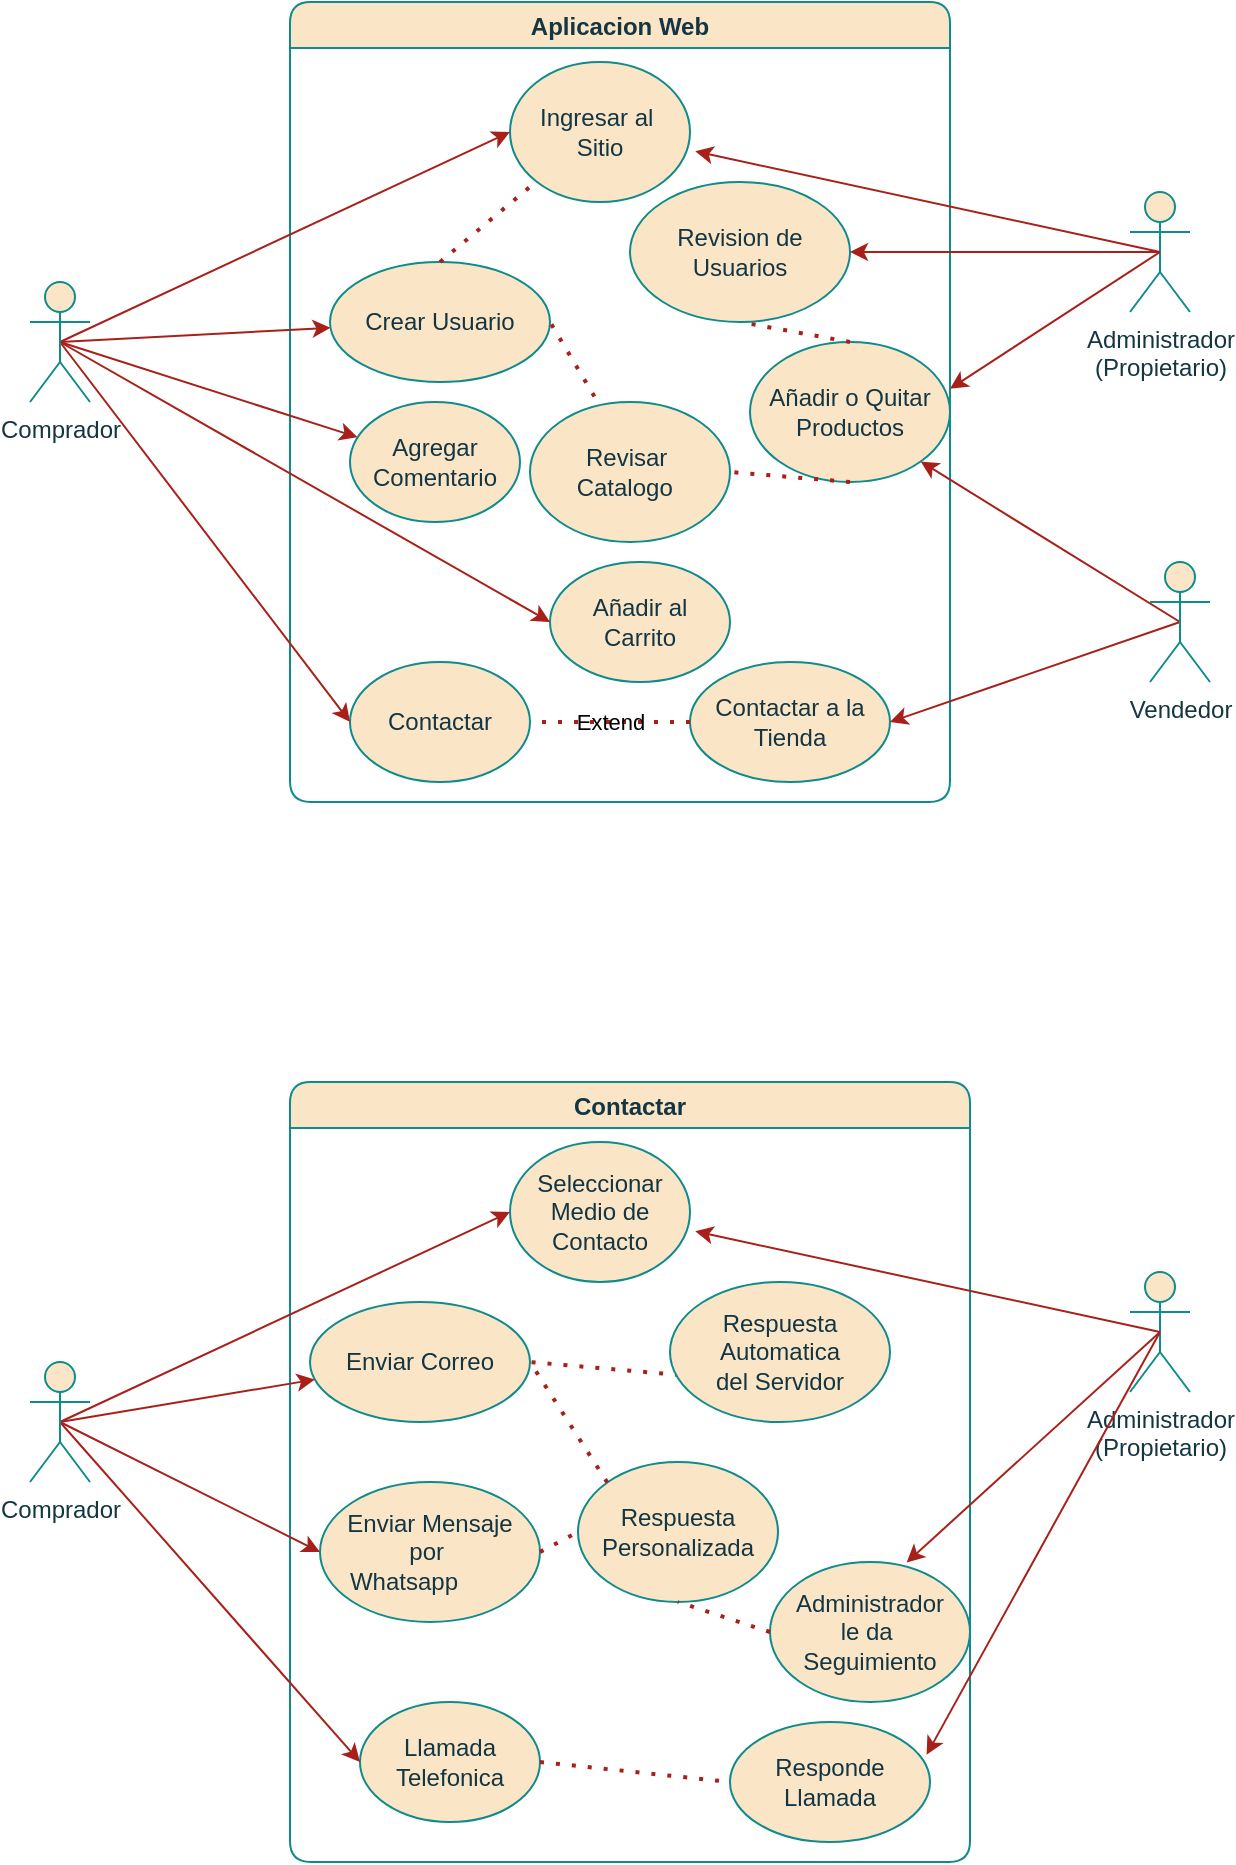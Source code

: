 <mxfile version="22.0.8" type="github" pages="2">
  <diagram name="Página-1" id="OV6dei2XsTaIbA9gh_Vy">
    <mxGraphModel dx="1290" dy="522" grid="1" gridSize="10" guides="1" tooltips="1" connect="1" arrows="1" fold="1" page="1" pageScale="1" pageWidth="827" pageHeight="1169" math="0" shadow="0">
      <root>
        <mxCell id="0" />
        <mxCell id="1" parent="0" />
        <mxCell id="nsH3pIavsIXh0XGCy4zD-1" value="Aplicacion Web" style="swimlane;rounded=1;labelBackgroundColor=none;fillColor=#FAE5C7;strokeColor=#0F8B8D;fontColor=#143642;" parent="1" vertex="1">
          <mxGeometry x="220" y="70" width="330" height="400" as="geometry" />
        </mxCell>
        <mxCell id="nsH3pIavsIXh0XGCy4zD-7" value="Ingresar al&amp;nbsp;&lt;br&gt;Sitio" style="ellipse;whiteSpace=wrap;html=1;rounded=1;labelBackgroundColor=none;fillColor=#FAE5C7;strokeColor=#0F8B8D;fontColor=#143642;" parent="nsH3pIavsIXh0XGCy4zD-1" vertex="1">
          <mxGeometry x="110" y="30" width="90" height="70" as="geometry" />
        </mxCell>
        <mxCell id="nsH3pIavsIXh0XGCy4zD-8" value="Revisar&amp;nbsp;&lt;br&gt;Catalogo&lt;span style=&quot;white-space: pre;&quot;&gt;&#x9;&lt;/span&gt;" style="ellipse;whiteSpace=wrap;html=1;rounded=1;labelBackgroundColor=none;fillColor=#FAE5C7;strokeColor=#0F8B8D;fontColor=#143642;" parent="nsH3pIavsIXh0XGCy4zD-1" vertex="1">
          <mxGeometry x="120" y="200" width="100" height="70" as="geometry" />
        </mxCell>
        <mxCell id="nsH3pIavsIXh0XGCy4zD-9" value="Crear Usuario" style="ellipse;whiteSpace=wrap;html=1;rounded=1;labelBackgroundColor=none;fillColor=#FAE5C7;strokeColor=#0F8B8D;fontColor=#143642;" parent="nsH3pIavsIXh0XGCy4zD-1" vertex="1">
          <mxGeometry x="20" y="130" width="110" height="60" as="geometry" />
        </mxCell>
        <mxCell id="nsH3pIavsIXh0XGCy4zD-10" value="Contactar" style="ellipse;whiteSpace=wrap;html=1;rounded=1;labelBackgroundColor=none;fillColor=#FAE5C7;strokeColor=#0F8B8D;fontColor=#143642;" parent="nsH3pIavsIXh0XGCy4zD-1" vertex="1">
          <mxGeometry x="30" y="330" width="90" height="60" as="geometry" />
        </mxCell>
        <mxCell id="nsH3pIavsIXh0XGCy4zD-11" value="Añadir al &lt;br&gt;Carrito" style="ellipse;whiteSpace=wrap;html=1;rounded=1;labelBackgroundColor=none;fillColor=#FAE5C7;strokeColor=#0F8B8D;fontColor=#143642;" parent="nsH3pIavsIXh0XGCy4zD-1" vertex="1">
          <mxGeometry x="130" y="280" width="90" height="60" as="geometry" />
        </mxCell>
        <mxCell id="nsH3pIavsIXh0XGCy4zD-15" value="" style="endArrow=none;dashed=1;html=1;dashPattern=1 3;strokeWidth=2;rounded=1;entryX=0;entryY=1;entryDx=0;entryDy=0;exitX=0.5;exitY=0;exitDx=0;exitDy=0;labelBackgroundColor=none;fontColor=default;strokeColor=#A8201A;" parent="nsH3pIavsIXh0XGCy4zD-1" source="nsH3pIavsIXh0XGCy4zD-9" target="nsH3pIavsIXh0XGCy4zD-7" edge="1">
          <mxGeometry width="50" height="50" relative="1" as="geometry">
            <mxPoint x="120" y="240" as="sourcePoint" />
            <mxPoint x="170" y="190" as="targetPoint" />
          </mxGeometry>
        </mxCell>
        <mxCell id="nsH3pIavsIXh0XGCy4zD-17" value="" style="endArrow=none;dashed=1;html=1;dashPattern=1 3;strokeWidth=2;rounded=1;entryX=1;entryY=0.5;entryDx=0;entryDy=0;exitX=0.322;exitY=-0.039;exitDx=0;exitDy=0;exitPerimeter=0;labelBackgroundColor=none;fontColor=default;strokeColor=#A8201A;" parent="nsH3pIavsIXh0XGCy4zD-1" source="nsH3pIavsIXh0XGCy4zD-8" target="nsH3pIavsIXh0XGCy4zD-9" edge="1">
          <mxGeometry width="50" height="50" relative="1" as="geometry">
            <mxPoint x="120" y="240" as="sourcePoint" />
            <mxPoint x="170" y="190" as="targetPoint" />
          </mxGeometry>
        </mxCell>
        <mxCell id="nsH3pIavsIXh0XGCy4zD-20" value="Contactar a la&lt;br&gt;Tienda" style="ellipse;whiteSpace=wrap;html=1;rounded=1;labelBackgroundColor=none;fillColor=#FAE5C7;strokeColor=#0F8B8D;fontColor=#143642;" parent="nsH3pIavsIXh0XGCy4zD-1" vertex="1">
          <mxGeometry x="200" y="330" width="100" height="60" as="geometry" />
        </mxCell>
        <mxCell id="nsH3pIavsIXh0XGCy4zD-22" value="Extend" style="endArrow=none;dashed=1;html=1;dashPattern=1 3;strokeWidth=2;rounded=1;entryX=1;entryY=0.5;entryDx=0;entryDy=0;exitX=0;exitY=0.5;exitDx=0;exitDy=0;labelBackgroundColor=none;fontColor=default;strokeColor=#A8201A;" parent="nsH3pIavsIXh0XGCy4zD-1" source="nsH3pIavsIXh0XGCy4zD-20" target="nsH3pIavsIXh0XGCy4zD-10" edge="1">
          <mxGeometry width="50" height="50" relative="1" as="geometry">
            <mxPoint x="190" y="170" as="sourcePoint" />
            <mxPoint x="150" y="160" as="targetPoint" />
          </mxGeometry>
        </mxCell>
        <mxCell id="nsH3pIavsIXh0XGCy4zD-27" value="Revision de&lt;br&gt;Usuarios" style="ellipse;whiteSpace=wrap;html=1;rounded=1;labelBackgroundColor=none;fillColor=#FAE5C7;strokeColor=#0F8B8D;fontColor=#143642;" parent="nsH3pIavsIXh0XGCy4zD-1" vertex="1">
          <mxGeometry x="170" y="90" width="110" height="70" as="geometry" />
        </mxCell>
        <mxCell id="nsH3pIavsIXh0XGCy4zD-30" value="Añadir o Quitar&lt;br&gt;Productos" style="ellipse;whiteSpace=wrap;html=1;rounded=1;labelBackgroundColor=none;fillColor=#FAE5C7;strokeColor=#0F8B8D;fontColor=#143642;" parent="nsH3pIavsIXh0XGCy4zD-1" vertex="1">
          <mxGeometry x="230" y="170" width="100" height="70" as="geometry" />
        </mxCell>
        <mxCell id="nsH3pIavsIXh0XGCy4zD-32" value="" style="endArrow=none;dashed=1;html=1;dashPattern=1 3;strokeWidth=2;rounded=1;entryX=0.5;entryY=1;entryDx=0;entryDy=0;exitX=0.5;exitY=0;exitDx=0;exitDy=0;labelBackgroundColor=none;fontColor=default;strokeColor=#A8201A;" parent="nsH3pIavsIXh0XGCy4zD-1" source="nsH3pIavsIXh0XGCy4zD-30" target="nsH3pIavsIXh0XGCy4zD-27" edge="1">
          <mxGeometry width="50" height="50" relative="1" as="geometry">
            <mxPoint x="186" y="227" as="sourcePoint" />
            <mxPoint x="150" y="160" as="targetPoint" />
          </mxGeometry>
        </mxCell>
        <mxCell id="nsH3pIavsIXh0XGCy4zD-34" value="" style="endArrow=none;dashed=1;html=1;dashPattern=1 3;strokeWidth=2;rounded=1;entryX=1;entryY=0.5;entryDx=0;entryDy=0;exitX=0.5;exitY=1;exitDx=0;exitDy=0;labelBackgroundColor=none;fontColor=default;strokeColor=#A8201A;" parent="nsH3pIavsIXh0XGCy4zD-1" source="nsH3pIavsIXh0XGCy4zD-30" target="nsH3pIavsIXh0XGCy4zD-8" edge="1">
          <mxGeometry width="50" height="50" relative="1" as="geometry">
            <mxPoint x="280" y="180" as="sourcePoint" />
            <mxPoint x="235" y="170" as="targetPoint" />
          </mxGeometry>
        </mxCell>
        <mxCell id="GI5jf4eBWPQ9W5RU7EKZ-1" value="Agregar&lt;br&gt;Comentario" style="ellipse;whiteSpace=wrap;html=1;rounded=1;labelBackgroundColor=none;fillColor=#FAE5C7;strokeColor=#0F8B8D;fontColor=#143642;" vertex="1" parent="nsH3pIavsIXh0XGCy4zD-1">
          <mxGeometry x="30" y="200" width="85" height="60" as="geometry" />
        </mxCell>
        <mxCell id="nsH3pIavsIXh0XGCy4zD-12" style="rounded=1;orthogonalLoop=1;jettySize=auto;html=1;exitX=0.5;exitY=0.5;exitDx=0;exitDy=0;exitPerimeter=0;entryX=0;entryY=0.5;entryDx=0;entryDy=0;labelBackgroundColor=none;fontColor=default;strokeColor=#A8201A;" parent="1" source="nsH3pIavsIXh0XGCy4zD-2" target="nsH3pIavsIXh0XGCy4zD-7" edge="1">
          <mxGeometry relative="1" as="geometry" />
        </mxCell>
        <mxCell id="nsH3pIavsIXh0XGCy4zD-13" style="rounded=1;orthogonalLoop=1;jettySize=auto;html=1;exitX=0.5;exitY=0.5;exitDx=0;exitDy=0;exitPerimeter=0;labelBackgroundColor=none;fontColor=default;strokeColor=#A8201A;" parent="1" source="nsH3pIavsIXh0XGCy4zD-2" target="nsH3pIavsIXh0XGCy4zD-9" edge="1">
          <mxGeometry relative="1" as="geometry" />
        </mxCell>
        <mxCell id="nsH3pIavsIXh0XGCy4zD-18" style="rounded=1;orthogonalLoop=1;jettySize=auto;html=1;exitX=0.5;exitY=0.5;exitDx=0;exitDy=0;exitPerimeter=0;entryX=0;entryY=0.5;entryDx=0;entryDy=0;labelBackgroundColor=none;fontColor=default;strokeColor=#A8201A;" parent="1" source="nsH3pIavsIXh0XGCy4zD-2" target="nsH3pIavsIXh0XGCy4zD-11" edge="1">
          <mxGeometry relative="1" as="geometry" />
        </mxCell>
        <mxCell id="nsH3pIavsIXh0XGCy4zD-19" style="rounded=1;orthogonalLoop=1;jettySize=auto;html=1;exitX=0.5;exitY=0.5;exitDx=0;exitDy=0;exitPerimeter=0;entryX=0;entryY=0.5;entryDx=0;entryDy=0;labelBackgroundColor=none;fontColor=default;strokeColor=#A8201A;" parent="1" source="nsH3pIavsIXh0XGCy4zD-2" target="nsH3pIavsIXh0XGCy4zD-10" edge="1">
          <mxGeometry relative="1" as="geometry" />
        </mxCell>
        <mxCell id="GI5jf4eBWPQ9W5RU7EKZ-2" style="rounded=0;orthogonalLoop=1;jettySize=auto;html=1;exitX=0.5;exitY=0.5;exitDx=0;exitDy=0;exitPerimeter=0;strokeColor=#A8201A;fontColor=#143642;fillColor=#FAE5C7;" edge="1" parent="1" source="nsH3pIavsIXh0XGCy4zD-2" target="GI5jf4eBWPQ9W5RU7EKZ-1">
          <mxGeometry relative="1" as="geometry" />
        </mxCell>
        <mxCell id="nsH3pIavsIXh0XGCy4zD-2" value="Comprador" style="shape=umlActor;verticalLabelPosition=bottom;verticalAlign=top;html=1;outlineConnect=0;rounded=1;labelBackgroundColor=none;fillColor=#FAE5C7;strokeColor=#0F8B8D;fontColor=#143642;" parent="1" vertex="1">
          <mxGeometry x="90" y="210" width="30" height="60" as="geometry" />
        </mxCell>
        <mxCell id="nsH3pIavsIXh0XGCy4zD-28" style="rounded=1;orthogonalLoop=1;jettySize=auto;html=1;exitX=0.5;exitY=0.5;exitDx=0;exitDy=0;exitPerimeter=0;labelBackgroundColor=none;fontColor=default;strokeColor=#A8201A;" parent="1" source="nsH3pIavsIXh0XGCy4zD-6" target="nsH3pIavsIXh0XGCy4zD-27" edge="1">
          <mxGeometry relative="1" as="geometry" />
        </mxCell>
        <mxCell id="nsH3pIavsIXh0XGCy4zD-6" value="Administrador&lt;br&gt;(Propietario)" style="shape=umlActor;verticalLabelPosition=bottom;verticalAlign=top;html=1;outlineConnect=0;rounded=1;labelBackgroundColor=none;fillColor=#FAE5C7;strokeColor=#0F8B8D;fontColor=#143642;" parent="1" vertex="1">
          <mxGeometry x="640" y="165" width="30" height="60" as="geometry" />
        </mxCell>
        <mxCell id="nsH3pIavsIXh0XGCy4zD-25" style="rounded=1;orthogonalLoop=1;jettySize=auto;html=1;exitX=0.5;exitY=0.5;exitDx=0;exitDy=0;exitPerimeter=0;entryX=1.029;entryY=0.638;entryDx=0;entryDy=0;entryPerimeter=0;labelBackgroundColor=none;fontColor=default;strokeColor=#A8201A;" parent="1" source="nsH3pIavsIXh0XGCy4zD-6" target="nsH3pIavsIXh0XGCy4zD-7" edge="1">
          <mxGeometry relative="1" as="geometry" />
        </mxCell>
        <mxCell id="nsH3pIavsIXh0XGCy4zD-31" style="rounded=1;orthogonalLoop=1;jettySize=auto;html=1;exitX=0.5;exitY=0.5;exitDx=0;exitDy=0;exitPerimeter=0;entryX=1;entryY=0.334;entryDx=0;entryDy=0;entryPerimeter=0;labelBackgroundColor=none;fontColor=default;strokeColor=#A8201A;" parent="1" source="nsH3pIavsIXh0XGCy4zD-6" target="nsH3pIavsIXh0XGCy4zD-30" edge="1">
          <mxGeometry relative="1" as="geometry" />
        </mxCell>
        <mxCell id="nsH3pIavsIXh0XGCy4zD-36" value="Contactar" style="swimlane;rounded=1;labelBackgroundColor=none;fillColor=#FAE5C7;strokeColor=#0F8B8D;fontColor=#143642;" parent="1" vertex="1">
          <mxGeometry x="220" y="610" width="340" height="390" as="geometry" />
        </mxCell>
        <mxCell id="nsH3pIavsIXh0XGCy4zD-37" value="Seleccionar Medio de&lt;br&gt;Contacto&lt;br&gt;" style="ellipse;whiteSpace=wrap;html=1;rounded=1;labelBackgroundColor=none;fillColor=#FAE5C7;strokeColor=#0F8B8D;fontColor=#143642;" parent="nsH3pIavsIXh0XGCy4zD-36" vertex="1">
          <mxGeometry x="110" y="30" width="90" height="70" as="geometry" />
        </mxCell>
        <mxCell id="nsH3pIavsIXh0XGCy4zD-38" value="Respuesta Personalizada" style="ellipse;whiteSpace=wrap;html=1;rounded=1;labelBackgroundColor=none;fillColor=#FAE5C7;strokeColor=#0F8B8D;fontColor=#143642;" parent="nsH3pIavsIXh0XGCy4zD-36" vertex="1">
          <mxGeometry x="144" y="190" width="100" height="70" as="geometry" />
        </mxCell>
        <mxCell id="nsH3pIavsIXh0XGCy4zD-39" value="Enviar Correo" style="ellipse;whiteSpace=wrap;html=1;rounded=1;labelBackgroundColor=none;fillColor=#FAE5C7;strokeColor=#0F8B8D;fontColor=#143642;" parent="nsH3pIavsIXh0XGCy4zD-36" vertex="1">
          <mxGeometry x="10" y="110" width="110" height="60" as="geometry" />
        </mxCell>
        <mxCell id="nsH3pIavsIXh0XGCy4zD-40" value="Llamada Telefonica" style="ellipse;whiteSpace=wrap;html=1;rounded=1;labelBackgroundColor=none;fillColor=#FAE5C7;strokeColor=#0F8B8D;fontColor=#143642;" parent="nsH3pIavsIXh0XGCy4zD-36" vertex="1">
          <mxGeometry x="35" y="310" width="90" height="60" as="geometry" />
        </mxCell>
        <mxCell id="nsH3pIavsIXh0XGCy4zD-41" value="Enviar Mensaje&lt;br&gt;por&amp;nbsp;&lt;br&gt;Whatsapp&lt;span style=&quot;white-space: pre;&quot;&gt;&#x9;&lt;/span&gt;" style="ellipse;whiteSpace=wrap;html=1;rounded=1;labelBackgroundColor=none;fillColor=#FAE5C7;strokeColor=#0F8B8D;fontColor=#143642;" parent="nsH3pIavsIXh0XGCy4zD-36" vertex="1">
          <mxGeometry x="15" y="200" width="110" height="70" as="geometry" />
        </mxCell>
        <mxCell id="nsH3pIavsIXh0XGCy4zD-43" value="" style="endArrow=none;dashed=1;html=1;dashPattern=1 3;strokeWidth=2;rounded=1;entryX=1;entryY=0.5;entryDx=0;entryDy=0;exitX=0.041;exitY=0.664;exitDx=0;exitDy=0;exitPerimeter=0;labelBackgroundColor=none;fontColor=default;strokeColor=#A8201A;" parent="nsH3pIavsIXh0XGCy4zD-36" source="nsH3pIavsIXh0XGCy4zD-46" target="nsH3pIavsIXh0XGCy4zD-39" edge="1">
          <mxGeometry width="50" height="50" relative="1" as="geometry">
            <mxPoint x="120" y="240" as="sourcePoint" />
            <mxPoint x="170" y="190" as="targetPoint" />
          </mxGeometry>
        </mxCell>
        <mxCell id="nsH3pIavsIXh0XGCy4zD-44" value="Responde Llamada" style="ellipse;whiteSpace=wrap;html=1;rounded=1;labelBackgroundColor=none;fillColor=#FAE5C7;strokeColor=#0F8B8D;fontColor=#143642;" parent="nsH3pIavsIXh0XGCy4zD-36" vertex="1">
          <mxGeometry x="220" y="320" width="100" height="60" as="geometry" />
        </mxCell>
        <mxCell id="nsH3pIavsIXh0XGCy4zD-46" value="Respuesta Automatica&lt;br&gt;del Servidor" style="ellipse;whiteSpace=wrap;html=1;rounded=1;labelBackgroundColor=none;fillColor=#FAE5C7;strokeColor=#0F8B8D;fontColor=#143642;" parent="nsH3pIavsIXh0XGCy4zD-36" vertex="1">
          <mxGeometry x="190" y="100" width="110" height="70" as="geometry" />
        </mxCell>
        <mxCell id="nsH3pIavsIXh0XGCy4zD-49" value="" style="endArrow=none;dashed=1;html=1;dashPattern=1 3;strokeWidth=2;rounded=1;entryX=0;entryY=0.5;entryDx=0;entryDy=0;exitX=1;exitY=0.5;exitDx=0;exitDy=0;labelBackgroundColor=none;fontColor=default;strokeColor=#A8201A;" parent="nsH3pIavsIXh0XGCy4zD-36" source="nsH3pIavsIXh0XGCy4zD-41" target="nsH3pIavsIXh0XGCy4zD-38" edge="1">
          <mxGeometry width="50" height="50" relative="1" as="geometry">
            <mxPoint x="280" y="180" as="sourcePoint" />
            <mxPoint x="235" y="170" as="targetPoint" />
          </mxGeometry>
        </mxCell>
        <mxCell id="nsH3pIavsIXh0XGCy4zD-83" value="" style="endArrow=none;dashed=1;html=1;dashPattern=1 3;strokeWidth=2;rounded=1;entryX=1;entryY=0.5;entryDx=0;entryDy=0;exitX=0;exitY=0;exitDx=0;exitDy=0;labelBackgroundColor=none;fontColor=default;strokeColor=#A8201A;" parent="nsH3pIavsIXh0XGCy4zD-36" source="nsH3pIavsIXh0XGCy4zD-38" target="nsH3pIavsIXh0XGCy4zD-39" edge="1">
          <mxGeometry width="50" height="50" relative="1" as="geometry">
            <mxPoint x="175" y="156" as="sourcePoint" />
            <mxPoint x="140" y="170" as="targetPoint" />
          </mxGeometry>
        </mxCell>
        <mxCell id="nsH3pIavsIXh0XGCy4zD-47" value="Administrador&lt;br&gt;le da&amp;nbsp;&lt;br&gt;Seguimiento" style="ellipse;whiteSpace=wrap;html=1;rounded=1;labelBackgroundColor=none;fillColor=#FAE5C7;strokeColor=#0F8B8D;fontColor=#143642;" parent="nsH3pIavsIXh0XGCy4zD-36" vertex="1">
          <mxGeometry x="240" y="240" width="100" height="70" as="geometry" />
        </mxCell>
        <mxCell id="nsH3pIavsIXh0XGCy4zD-84" value="" style="endArrow=none;dashed=1;html=1;dashPattern=1 3;strokeWidth=2;rounded=1;entryX=0;entryY=0.5;entryDx=0;entryDy=0;exitX=1;exitY=0.5;exitDx=0;exitDy=0;labelBackgroundColor=none;fontColor=default;strokeColor=#A8201A;" parent="nsH3pIavsIXh0XGCy4zD-36" source="nsH3pIavsIXh0XGCy4zD-40" target="nsH3pIavsIXh0XGCy4zD-44" edge="1">
          <mxGeometry width="50" height="50" relative="1" as="geometry">
            <mxPoint x="135" y="245" as="sourcePoint" />
            <mxPoint x="154" y="235" as="targetPoint" />
          </mxGeometry>
        </mxCell>
        <mxCell id="nsH3pIavsIXh0XGCy4zD-85" value="" style="endArrow=none;dashed=1;html=1;dashPattern=1 3;strokeWidth=2;rounded=1;entryX=0.5;entryY=1;entryDx=0;entryDy=0;exitX=0;exitY=0.5;exitDx=0;exitDy=0;labelBackgroundColor=none;fontColor=default;strokeColor=#A8201A;" parent="nsH3pIavsIXh0XGCy4zD-36" source="nsH3pIavsIXh0XGCy4zD-47" target="nsH3pIavsIXh0XGCy4zD-38" edge="1">
          <mxGeometry width="50" height="50" relative="1" as="geometry">
            <mxPoint x="169" y="210" as="sourcePoint" />
            <mxPoint x="130" y="150" as="targetPoint" />
          </mxGeometry>
        </mxCell>
        <mxCell id="nsH3pIavsIXh0XGCy4zD-50" style="rounded=1;orthogonalLoop=1;jettySize=auto;html=1;exitX=0.5;exitY=0.5;exitDx=0;exitDy=0;exitPerimeter=0;entryX=0;entryY=0.5;entryDx=0;entryDy=0;labelBackgroundColor=none;fontColor=default;strokeColor=#A8201A;" parent="1" source="nsH3pIavsIXh0XGCy4zD-54" target="nsH3pIavsIXh0XGCy4zD-37" edge="1">
          <mxGeometry relative="1" as="geometry" />
        </mxCell>
        <mxCell id="nsH3pIavsIXh0XGCy4zD-51" style="rounded=1;orthogonalLoop=1;jettySize=auto;html=1;exitX=0.5;exitY=0.5;exitDx=0;exitDy=0;exitPerimeter=0;labelBackgroundColor=none;fontColor=default;strokeColor=#A8201A;" parent="1" source="nsH3pIavsIXh0XGCy4zD-54" target="nsH3pIavsIXh0XGCy4zD-39" edge="1">
          <mxGeometry relative="1" as="geometry" />
        </mxCell>
        <mxCell id="nsH3pIavsIXh0XGCy4zD-52" style="rounded=1;orthogonalLoop=1;jettySize=auto;html=1;exitX=0.5;exitY=0.5;exitDx=0;exitDy=0;exitPerimeter=0;entryX=0;entryY=0.5;entryDx=0;entryDy=0;labelBackgroundColor=none;fontColor=default;strokeColor=#A8201A;" parent="1" source="nsH3pIavsIXh0XGCy4zD-54" target="nsH3pIavsIXh0XGCy4zD-41" edge="1">
          <mxGeometry relative="1" as="geometry" />
        </mxCell>
        <mxCell id="nsH3pIavsIXh0XGCy4zD-53" style="rounded=1;orthogonalLoop=1;jettySize=auto;html=1;exitX=0.5;exitY=0.5;exitDx=0;exitDy=0;exitPerimeter=0;entryX=0;entryY=0.5;entryDx=0;entryDy=0;labelBackgroundColor=none;fontColor=default;strokeColor=#A8201A;" parent="1" source="nsH3pIavsIXh0XGCy4zD-54" target="nsH3pIavsIXh0XGCy4zD-40" edge="1">
          <mxGeometry relative="1" as="geometry" />
        </mxCell>
        <mxCell id="nsH3pIavsIXh0XGCy4zD-54" value="Comprador" style="shape=umlActor;verticalLabelPosition=bottom;verticalAlign=top;html=1;outlineConnect=0;rounded=1;labelBackgroundColor=none;fillColor=#FAE5C7;strokeColor=#0F8B8D;fontColor=#143642;" parent="1" vertex="1">
          <mxGeometry x="90" y="750" width="30" height="60" as="geometry" />
        </mxCell>
        <mxCell id="nsH3pIavsIXh0XGCy4zD-55" style="rounded=1;orthogonalLoop=1;jettySize=auto;html=1;exitX=0.5;exitY=0.5;exitDx=0;exitDy=0;exitPerimeter=0;entryX=0.683;entryY=0.004;entryDx=0;entryDy=0;entryPerimeter=0;labelBackgroundColor=none;fontColor=default;strokeColor=#A8201A;" parent="1" source="nsH3pIavsIXh0XGCy4zD-56" target="nsH3pIavsIXh0XGCy4zD-47" edge="1">
          <mxGeometry relative="1" as="geometry" />
        </mxCell>
        <mxCell id="nsH3pIavsIXh0XGCy4zD-56" value="Administrador&lt;br&gt;(Propietario)" style="shape=umlActor;verticalLabelPosition=bottom;verticalAlign=top;html=1;outlineConnect=0;rounded=1;labelBackgroundColor=none;fillColor=#FAE5C7;strokeColor=#0F8B8D;fontColor=#143642;" parent="1" vertex="1">
          <mxGeometry x="640" y="705" width="30" height="60" as="geometry" />
        </mxCell>
        <mxCell id="nsH3pIavsIXh0XGCy4zD-57" style="rounded=1;orthogonalLoop=1;jettySize=auto;html=1;exitX=0.5;exitY=0.5;exitDx=0;exitDy=0;exitPerimeter=0;entryX=1.029;entryY=0.638;entryDx=0;entryDy=0;entryPerimeter=0;labelBackgroundColor=none;fontColor=default;strokeColor=#A8201A;" parent="1" source="nsH3pIavsIXh0XGCy4zD-56" target="nsH3pIavsIXh0XGCy4zD-37" edge="1">
          <mxGeometry relative="1" as="geometry" />
        </mxCell>
        <mxCell id="nsH3pIavsIXh0XGCy4zD-58" style="rounded=1;orthogonalLoop=1;jettySize=auto;html=1;exitX=0.5;exitY=0.5;exitDx=0;exitDy=0;exitPerimeter=0;entryX=0.983;entryY=0.273;entryDx=0;entryDy=0;entryPerimeter=0;labelBackgroundColor=none;fontColor=default;strokeColor=#A8201A;" parent="1" source="nsH3pIavsIXh0XGCy4zD-56" target="nsH3pIavsIXh0XGCy4zD-44" edge="1">
          <mxGeometry relative="1" as="geometry" />
        </mxCell>
        <mxCell id="1oooPqROiY4zog_83azY-2" style="rounded=0;orthogonalLoop=1;jettySize=auto;html=1;exitX=0.5;exitY=0.5;exitDx=0;exitDy=0;exitPerimeter=0;entryX=1;entryY=0.5;entryDx=0;entryDy=0;strokeColor=#A8201A;fontColor=#143642;fillColor=#FAE5C7;" edge="1" parent="1" source="1oooPqROiY4zog_83azY-1" target="nsH3pIavsIXh0XGCy4zD-20">
          <mxGeometry relative="1" as="geometry" />
        </mxCell>
        <mxCell id="1oooPqROiY4zog_83azY-3" style="rounded=0;orthogonalLoop=1;jettySize=auto;html=1;exitX=0.5;exitY=0.5;exitDx=0;exitDy=0;exitPerimeter=0;entryX=1;entryY=1;entryDx=0;entryDy=0;strokeColor=#A8201A;fontColor=#143642;fillColor=#FAE5C7;" edge="1" parent="1" source="1oooPqROiY4zog_83azY-1" target="nsH3pIavsIXh0XGCy4zD-30">
          <mxGeometry relative="1" as="geometry" />
        </mxCell>
        <mxCell id="1oooPqROiY4zog_83azY-1" value="Vendedor" style="shape=umlActor;verticalLabelPosition=bottom;verticalAlign=top;html=1;outlineConnect=0;rounded=1;labelBackgroundColor=none;fillColor=#FAE5C7;strokeColor=#0F8B8D;fontColor=#143642;" vertex="1" parent="1">
          <mxGeometry x="650" y="350" width="30" height="60" as="geometry" />
        </mxCell>
      </root>
    </mxGraphModel>
  </diagram>
  <diagram id="EpmoKTHJNPcAa7krcKEz" name="Diagrama de Actividades">
    <mxGraphModel dx="1290" dy="522" grid="1" gridSize="10" guides="1" tooltips="1" connect="1" arrows="1" fold="1" page="1" pageScale="1" pageWidth="827" pageHeight="1169" math="0" shadow="0">
      <root>
        <mxCell id="0" />
        <mxCell id="1" parent="0" />
        <mxCell id="q05MhGqUzAcUmKRtAkNk-1" value="" style="childLayout=tableLayout;recursiveResize=0;shadow=0;fillColor=none;rounded=0;whiteSpace=wrap;" vertex="1" parent="1">
          <mxGeometry x="490" y="125" width="947" height="460" as="geometry" />
        </mxCell>
        <mxCell id="q05MhGqUzAcUmKRtAkNk-2" value="" style="shape=tableRow;horizontal=0;startSize=0;swimlaneHead=0;swimlaneBody=0;top=0;left=0;bottom=0;right=0;dropTarget=0;collapsible=0;recursiveResize=0;expand=0;fontStyle=0;fillColor=none;strokeColor=inherit;rounded=0;" vertex="1" parent="q05MhGqUzAcUmKRtAkNk-1">
          <mxGeometry width="947" height="75" as="geometry" />
        </mxCell>
        <mxCell id="q05MhGqUzAcUmKRtAkNk-3" value="Usuario Del Sitio&lt;span style=&quot;white-space: pre;&quot;&gt;&#x9;&lt;/span&gt;" style="connectable=0;recursiveResize=0;strokeColor=inherit;fillColor=none;align=center;whiteSpace=wrap;html=1;rounded=0;" vertex="1" parent="q05MhGqUzAcUmKRtAkNk-2">
          <mxGeometry width="237" height="75" as="geometry">
            <mxRectangle width="237" height="75" as="alternateBounds" />
          </mxGeometry>
        </mxCell>
        <mxCell id="q05MhGqUzAcUmKRtAkNk-4" value="Pagina Principal" style="connectable=0;recursiveResize=0;strokeColor=inherit;fillColor=none;align=center;whiteSpace=wrap;html=1;rounded=0;" vertex="1" parent="q05MhGqUzAcUmKRtAkNk-2">
          <mxGeometry x="237" width="236" height="75" as="geometry">
            <mxRectangle width="236" height="75" as="alternateBounds" />
          </mxGeometry>
        </mxCell>
        <mxCell id="q05MhGqUzAcUmKRtAkNk-5" value="Interaccion Cliente/Vendedor" style="connectable=0;recursiveResize=0;strokeColor=inherit;fillColor=none;align=center;whiteSpace=wrap;html=1;rounded=0;" vertex="1" parent="q05MhGqUzAcUmKRtAkNk-2">
          <mxGeometry x="473" width="257" height="75" as="geometry">
            <mxRectangle width="257" height="75" as="alternateBounds" />
          </mxGeometry>
        </mxCell>
        <mxCell id="qOm0Xdt5jAGzV2HYURSW-19" value="Administrador" style="connectable=0;recursiveResize=0;strokeColor=inherit;fillColor=none;align=center;whiteSpace=wrap;html=1;rounded=0;" vertex="1" parent="q05MhGqUzAcUmKRtAkNk-2">
          <mxGeometry x="730" width="217" height="75" as="geometry">
            <mxRectangle width="217" height="75" as="alternateBounds" />
          </mxGeometry>
        </mxCell>
        <mxCell id="q05MhGqUzAcUmKRtAkNk-6" style="shape=tableRow;horizontal=0;startSize=0;swimlaneHead=0;swimlaneBody=0;top=0;left=0;bottom=0;right=0;dropTarget=0;collapsible=0;recursiveResize=0;expand=0;fontStyle=0;fillColor=none;strokeColor=inherit;rounded=0;" vertex="1" parent="q05MhGqUzAcUmKRtAkNk-1">
          <mxGeometry y="75" width="947" height="385" as="geometry" />
        </mxCell>
        <mxCell id="q05MhGqUzAcUmKRtAkNk-7" value="" style="connectable=0;recursiveResize=0;strokeColor=inherit;fillColor=none;align=center;whiteSpace=wrap;html=1;rounded=0;" vertex="1" parent="q05MhGqUzAcUmKRtAkNk-6">
          <mxGeometry width="237" height="385" as="geometry">
            <mxRectangle width="237" height="385" as="alternateBounds" />
          </mxGeometry>
        </mxCell>
        <mxCell id="q05MhGqUzAcUmKRtAkNk-8" value="" style="connectable=0;recursiveResize=0;strokeColor=inherit;fillColor=none;align=center;whiteSpace=wrap;html=1;rounded=0;" vertex="1" parent="q05MhGqUzAcUmKRtAkNk-6">
          <mxGeometry x="237" width="236" height="385" as="geometry">
            <mxRectangle width="236" height="385" as="alternateBounds" />
          </mxGeometry>
        </mxCell>
        <mxCell id="q05MhGqUzAcUmKRtAkNk-9" value="" style="connectable=0;recursiveResize=0;strokeColor=inherit;fillColor=none;align=center;whiteSpace=wrap;html=1;rounded=0;" vertex="1" parent="q05MhGqUzAcUmKRtAkNk-6">
          <mxGeometry x="473" width="257" height="385" as="geometry">
            <mxRectangle width="257" height="385" as="alternateBounds" />
          </mxGeometry>
        </mxCell>
        <mxCell id="qOm0Xdt5jAGzV2HYURSW-20" style="connectable=0;recursiveResize=0;strokeColor=inherit;fillColor=none;align=center;whiteSpace=wrap;html=1;rounded=0;" vertex="1" parent="q05MhGqUzAcUmKRtAkNk-6">
          <mxGeometry x="730" width="217" height="385" as="geometry">
            <mxRectangle width="217" height="385" as="alternateBounds" />
          </mxGeometry>
        </mxCell>
        <mxCell id="q05MhGqUzAcUmKRtAkNk-19" value="" style="ellipse;html=1;shape=startState;fillColor=#000000;strokeColor=#ff0000;" vertex="1" parent="1">
          <mxGeometry x="550" y="210" width="30" height="30" as="geometry" />
        </mxCell>
        <mxCell id="q05MhGqUzAcUmKRtAkNk-20" value="" style="edgeStyle=orthogonalEdgeStyle;html=1;verticalAlign=bottom;endArrow=open;endSize=8;strokeColor=#ff0000;rounded=0;" edge="1" source="q05MhGqUzAcUmKRtAkNk-19" parent="1">
          <mxGeometry relative="1" as="geometry">
            <mxPoint x="565" y="290" as="targetPoint" />
          </mxGeometry>
        </mxCell>
        <mxCell id="q05MhGqUzAcUmKRtAkNk-29" style="edgeStyle=orthogonalEdgeStyle;rounded=0;orthogonalLoop=1;jettySize=auto;html=1;exitX=0.5;exitY=1;exitDx=0;exitDy=0;entryX=0.5;entryY=0;entryDx=0;entryDy=0;" edge="1" parent="1" source="q05MhGqUzAcUmKRtAkNk-21" target="q05MhGqUzAcUmKRtAkNk-28">
          <mxGeometry relative="1" as="geometry" />
        </mxCell>
        <mxCell id="q05MhGqUzAcUmKRtAkNk-21" value="Acceder al Sition Web" style="rounded=1;whiteSpace=wrap;html=1;absoluteArcSize=1;arcSize=14;strokeWidth=2;" vertex="1" parent="1">
          <mxGeometry x="520" y="290" width="90" height="40" as="geometry" />
        </mxCell>
        <mxCell id="q05MhGqUzAcUmKRtAkNk-33" style="edgeStyle=orthogonalEdgeStyle;rounded=0;orthogonalLoop=1;jettySize=auto;html=1;exitX=1;exitY=0.5;exitDx=0;exitDy=0;entryX=0;entryY=0.5;entryDx=0;entryDy=0;" edge="1" parent="1" source="q05MhGqUzAcUmKRtAkNk-22" target="q05MhGqUzAcUmKRtAkNk-25">
          <mxGeometry relative="1" as="geometry">
            <Array as="points">
              <mxPoint x="790" y="370" />
              <mxPoint x="790" y="260" />
            </Array>
          </mxGeometry>
        </mxCell>
        <mxCell id="q05MhGqUzAcUmKRtAkNk-22" value="Ingresar sin&lt;br&gt;Cuenta&lt;br&gt;" style="rounded=1;whiteSpace=wrap;html=1;absoluteArcSize=1;arcSize=14;strokeWidth=2;" vertex="1" parent="1">
          <mxGeometry x="620" y="350" width="90" height="40" as="geometry" />
        </mxCell>
        <mxCell id="qOm0Xdt5jAGzV2HYURSW-7" style="edgeStyle=orthogonalEdgeStyle;rounded=0;orthogonalLoop=1;jettySize=auto;html=1;exitX=1;exitY=0.5;exitDx=0;exitDy=0;entryX=0;entryY=0.5;entryDx=0;entryDy=0;" edge="1" parent="1" source="q05MhGqUzAcUmKRtAkNk-23" target="qOm0Xdt5jAGzV2HYURSW-5">
          <mxGeometry relative="1" as="geometry">
            <Array as="points">
              <mxPoint x="720" y="450" />
              <mxPoint x="720" y="370" />
            </Array>
          </mxGeometry>
        </mxCell>
        <mxCell id="q05MhGqUzAcUmKRtAkNk-23" value="Crea una Cuenta" style="rounded=1;whiteSpace=wrap;html=1;absoluteArcSize=1;arcSize=14;strokeWidth=2;" vertex="1" parent="1">
          <mxGeometry x="520" y="430" width="90" height="40" as="geometry" />
        </mxCell>
        <mxCell id="wPkqw7k2l02Ixz-CY6xd-45" style="edgeStyle=orthogonalEdgeStyle;rounded=0;orthogonalLoop=1;jettySize=auto;html=1;exitX=0.5;exitY=1;exitDx=0;exitDy=0;strokeColor=#A8201A;fontColor=#143642;fillColor=#FAE5C7;" edge="1" parent="1" source="q05MhGqUzAcUmKRtAkNk-24" target="wPkqw7k2l02Ixz-CY6xd-44">
          <mxGeometry relative="1" as="geometry" />
        </mxCell>
        <mxCell id="q05MhGqUzAcUmKRtAkNk-24" value="Revisa categorias" style="rounded=1;whiteSpace=wrap;html=1;absoluteArcSize=1;arcSize=14;strokeWidth=2;" vertex="1" parent="1">
          <mxGeometry x="845.25" y="300" width="90.5" height="50" as="geometry" />
        </mxCell>
        <mxCell id="qOm0Xdt5jAGzV2HYURSW-1" style="edgeStyle=orthogonalEdgeStyle;rounded=0;orthogonalLoop=1;jettySize=auto;html=1;exitX=0.5;exitY=1;exitDx=0;exitDy=0;" edge="1" parent="1" source="q05MhGqUzAcUmKRtAkNk-25" target="q05MhGqUzAcUmKRtAkNk-24">
          <mxGeometry relative="1" as="geometry" />
        </mxCell>
        <mxCell id="q05MhGqUzAcUmKRtAkNk-25" value="Revisar Los&amp;nbsp;&lt;br&gt;Productos Disponiblres&amp;nbsp;" style="rounded=1;whiteSpace=wrap;html=1;absoluteArcSize=1;arcSize=14;strokeWidth=2;" vertex="1" parent="1">
          <mxGeometry x="840.5" y="220" width="100" height="60" as="geometry" />
        </mxCell>
        <mxCell id="q05MhGqUzAcUmKRtAkNk-30" style="edgeStyle=orthogonalEdgeStyle;rounded=0;orthogonalLoop=1;jettySize=auto;html=1;exitX=0.5;exitY=1;exitDx=0;exitDy=0;entryX=0.5;entryY=0;entryDx=0;entryDy=0;" edge="1" parent="1" source="q05MhGqUzAcUmKRtAkNk-28" target="q05MhGqUzAcUmKRtAkNk-23">
          <mxGeometry relative="1" as="geometry" />
        </mxCell>
        <mxCell id="q05MhGqUzAcUmKRtAkNk-32" style="edgeStyle=orthogonalEdgeStyle;rounded=0;orthogonalLoop=1;jettySize=auto;html=1;exitX=1;exitY=0.5;exitDx=0;exitDy=0;" edge="1" parent="1" source="q05MhGqUzAcUmKRtAkNk-28" target="q05MhGqUzAcUmKRtAkNk-22">
          <mxGeometry relative="1" as="geometry" />
        </mxCell>
        <mxCell id="q05MhGqUzAcUmKRtAkNk-28" value="" style="shape=rhombus;perimeter=rhombusPerimeter;whiteSpace=wrap;html=1;align=center;" vertex="1" parent="1">
          <mxGeometry x="530" y="350" width="70" height="40" as="geometry" />
        </mxCell>
        <mxCell id="wPkqw7k2l02Ixz-CY6xd-26" style="edgeStyle=orthogonalEdgeStyle;rounded=0;orthogonalLoop=1;jettySize=auto;html=1;exitX=0.5;exitY=1;exitDx=0;exitDy=0;entryX=0;entryY=0.5;entryDx=0;entryDy=0;strokeColor=#A8201A;fontColor=#143642;fillColor=#FAE5C7;" edge="1" parent="1" source="qOm0Xdt5jAGzV2HYURSW-2" target="wPkqw7k2l02Ixz-CY6xd-25">
          <mxGeometry relative="1" as="geometry">
            <Array as="points">
              <mxPoint x="891" y="485" />
            </Array>
          </mxGeometry>
        </mxCell>
        <mxCell id="qOm0Xdt5jAGzV2HYURSW-2" value="Contactar a la Tienda" style="rounded=1;whiteSpace=wrap;html=1;absoluteArcSize=1;arcSize=14;strokeWidth=2;" vertex="1" parent="1">
          <mxGeometry x="845.25" y="420" width="90.5" height="50" as="geometry" />
        </mxCell>
        <mxCell id="qOm0Xdt5jAGzV2HYURSW-10" style="edgeStyle=orthogonalEdgeStyle;rounded=0;orthogonalLoop=1;jettySize=auto;html=1;exitX=0;exitY=0.5;exitDx=0;exitDy=0;entryX=1;entryY=0.5;entryDx=0;entryDy=0;" edge="1" parent="1" source="qOm0Xdt5jAGzV2HYURSW-3" target="qOm0Xdt5jAGzV2HYURSW-9">
          <mxGeometry relative="1" as="geometry" />
        </mxCell>
        <mxCell id="qOm0Xdt5jAGzV2HYURSW-3" value="Comunicacion&amp;nbsp;&lt;br&gt;Personalizada" style="rounded=1;whiteSpace=wrap;html=1;absoluteArcSize=1;arcSize=14;strokeWidth=2;" vertex="1" parent="1">
          <mxGeometry x="1320.5" y="490" width="90.5" height="50" as="geometry" />
        </mxCell>
        <mxCell id="qOm0Xdt5jAGzV2HYURSW-4" value="Correo Electronico" style="rounded=1;whiteSpace=wrap;html=1;absoluteArcSize=1;arcSize=14;strokeWidth=2;direction=west;" vertex="1" parent="1">
          <mxGeometry x="1110" y="260" width="90.5" height="50" as="geometry" />
        </mxCell>
        <mxCell id="HhGSz8YZapHi4eXdZHP6-1" style="edgeStyle=orthogonalEdgeStyle;rounded=0;orthogonalLoop=1;jettySize=auto;html=1;exitX=1;exitY=0.5;exitDx=0;exitDy=0;entryX=0;entryY=0.5;entryDx=0;entryDy=0;strokeColor=#A8201A;fontColor=#143642;fillColor=#FAE5C7;" edge="1" parent="1" source="qOm0Xdt5jAGzV2HYURSW-2" target="qOm0Xdt5jAGzV2HYURSW-21">
          <mxGeometry relative="1" as="geometry" />
        </mxCell>
        <mxCell id="wPkqw7k2l02Ixz-CY6xd-5" style="edgeStyle=orthogonalEdgeStyle;rounded=0;orthogonalLoop=1;jettySize=auto;html=1;exitX=0.5;exitY=1;exitDx=0;exitDy=0;entryX=0;entryY=0.5;entryDx=0;entryDy=0;strokeColor=#A8201A;fontColor=#143642;fillColor=#FAE5C7;" edge="1" parent="1" source="qOm0Xdt5jAGzV2HYURSW-5" target="qOm0Xdt5jAGzV2HYURSW-2">
          <mxGeometry relative="1" as="geometry" />
        </mxCell>
        <mxCell id="qOm0Xdt5jAGzV2HYURSW-5" value="" style="shape=rhombus;perimeter=rhombusPerimeter;whiteSpace=wrap;html=1;align=center;" vertex="1" parent="1">
          <mxGeometry x="757" y="350" width="70" height="40" as="geometry" />
        </mxCell>
        <mxCell id="qOm0Xdt5jAGzV2HYURSW-9" value="Usuario Recibe&lt;br&gt;Informacion" style="rounded=1;whiteSpace=wrap;html=1;absoluteArcSize=1;arcSize=14;strokeWidth=2;" vertex="1" parent="1">
          <mxGeometry x="520" y="490" width="90.5" height="50" as="geometry" />
        </mxCell>
        <mxCell id="qOm0Xdt5jAGzV2HYURSW-16" style="edgeStyle=orthogonalEdgeStyle;rounded=0;orthogonalLoop=1;jettySize=auto;html=1;exitX=0;exitY=0.5;exitDx=0;exitDy=0;entryX=1;entryY=0.5;entryDx=0;entryDy=0;" edge="1" parent="1" source="qOm0Xdt5jAGzV2HYURSW-11" target="q05MhGqUzAcUmKRtAkNk-25">
          <mxGeometry relative="1" as="geometry">
            <Array as="points">
              <mxPoint x="1355" y="255" />
              <mxPoint x="1355" y="250" />
            </Array>
          </mxGeometry>
        </mxCell>
        <mxCell id="qOm0Xdt5jAGzV2HYURSW-11" value="Ingresar Productos&amp;nbsp;" style="rounded=1;whiteSpace=wrap;html=1;absoluteArcSize=1;arcSize=14;strokeWidth=2;" vertex="1" parent="1">
          <mxGeometry x="1310" y="230" width="90.5" height="50" as="geometry" />
        </mxCell>
        <mxCell id="qOm0Xdt5jAGzV2HYURSW-13" style="edgeStyle=orthogonalEdgeStyle;rounded=0;orthogonalLoop=1;jettySize=auto;html=1;exitX=0;exitY=0.5;exitDx=0;exitDy=0;entryX=1;entryY=0.5;entryDx=0;entryDy=0;" edge="1" parent="1" source="qOm0Xdt5jAGzV2HYURSW-12" target="qOm0Xdt5jAGzV2HYURSW-11">
          <mxGeometry relative="1" as="geometry" />
        </mxCell>
        <mxCell id="wPkqw7k2l02Ixz-CY6xd-46" style="edgeStyle=orthogonalEdgeStyle;rounded=0;orthogonalLoop=1;jettySize=auto;html=1;exitX=0.5;exitY=1;exitDx=0;exitDy=0;entryX=1;entryY=0.5;entryDx=0;entryDy=0;strokeColor=#A8201A;fontColor=#143642;fillColor=#FAE5C7;" edge="1" parent="1" source="qOm0Xdt5jAGzV2HYURSW-12" target="qOm0Xdt5jAGzV2HYURSW-3">
          <mxGeometry relative="1" as="geometry" />
        </mxCell>
        <mxCell id="qOm0Xdt5jAGzV2HYURSW-12" value="" style="ellipse;html=1;shape=startState;fillColor=#000000;strokeColor=#ff0000;" vertex="1" parent="1">
          <mxGeometry x="1470" y="240" width="30" height="30" as="geometry" />
        </mxCell>
        <mxCell id="qOm0Xdt5jAGzV2HYURSW-15" value="Vendedor" style="text;strokeColor=none;fillColor=none;spacingLeft=4;spacingRight=4;overflow=hidden;rotatable=0;points=[[0,0.5],[1,0.5]];portConstraint=eastwest;fontSize=12;whiteSpace=wrap;html=1;" vertex="1" parent="1">
          <mxGeometry x="1500" y="240" width="104" height="30" as="geometry" />
        </mxCell>
        <mxCell id="wPkqw7k2l02Ixz-CY6xd-2" style="edgeStyle=orthogonalEdgeStyle;rounded=0;orthogonalLoop=1;jettySize=auto;html=1;exitX=0.5;exitY=0;exitDx=0;exitDy=0;entryX=1;entryY=0.5;entryDx=0;entryDy=0;strokeColor=#A8201A;fontColor=#143642;fillColor=#FAE5C7;" edge="1" parent="1" source="qOm0Xdt5jAGzV2HYURSW-21" target="qOm0Xdt5jAGzV2HYURSW-4">
          <mxGeometry relative="1" as="geometry" />
        </mxCell>
        <mxCell id="wPkqw7k2l02Ixz-CY6xd-3" style="edgeStyle=orthogonalEdgeStyle;rounded=0;orthogonalLoop=1;jettySize=auto;html=1;exitX=1;exitY=0.5;exitDx=0;exitDy=0;entryX=1;entryY=0.5;entryDx=0;entryDy=0;strokeColor=#A8201A;fontColor=#143642;fillColor=#FAE5C7;" edge="1" parent="1" source="qOm0Xdt5jAGzV2HYURSW-21" target="qOm0Xdt5jAGzV2HYURSW-22">
          <mxGeometry relative="1" as="geometry" />
        </mxCell>
        <mxCell id="wPkqw7k2l02Ixz-CY6xd-4" style="edgeStyle=orthogonalEdgeStyle;rounded=0;orthogonalLoop=1;jettySize=auto;html=1;exitX=0.5;exitY=1;exitDx=0;exitDy=0;entryX=1;entryY=0.5;entryDx=0;entryDy=0;strokeColor=#A8201A;fontColor=#143642;fillColor=#FAE5C7;" edge="1" parent="1" source="qOm0Xdt5jAGzV2HYURSW-21" target="wPkqw7k2l02Ixz-CY6xd-1">
          <mxGeometry relative="1" as="geometry" />
        </mxCell>
        <mxCell id="qOm0Xdt5jAGzV2HYURSW-21" value="Contactar" style="shape=rhombus;perimeter=rhombusPerimeter;whiteSpace=wrap;html=1;align=center;" vertex="1" parent="1">
          <mxGeometry x="980" y="320" width="90" height="50" as="geometry" />
        </mxCell>
        <mxCell id="qOm0Xdt5jAGzV2HYURSW-22" value="Redes &lt;br&gt;Sociales" style="rounded=1;whiteSpace=wrap;html=1;absoluteArcSize=1;arcSize=14;strokeWidth=2;direction=west;" vertex="1" parent="1">
          <mxGeometry x="1110" y="320" width="90.5" height="50" as="geometry" />
        </mxCell>
        <mxCell id="wPkqw7k2l02Ixz-CY6xd-1" value="Redes &lt;br&gt;Sociales" style="rounded=1;whiteSpace=wrap;html=1;absoluteArcSize=1;arcSize=14;strokeWidth=2;direction=west;" vertex="1" parent="1">
          <mxGeometry x="1110" y="380" width="90.5" height="50" as="geometry" />
        </mxCell>
        <mxCell id="wPkqw7k2l02Ixz-CY6xd-19" value="" style="line;strokeWidth=2;direction=south;html=1;strokeColor=#0F8B8D;fontColor=#143642;fillColor=#FAE5C7;" vertex="1" parent="1">
          <mxGeometry x="1290" y="310" width="10" height="70" as="geometry" />
        </mxCell>
        <mxCell id="wPkqw7k2l02Ixz-CY6xd-20" style="edgeStyle=orthogonalEdgeStyle;rounded=0;orthogonalLoop=1;jettySize=auto;html=1;exitX=0;exitY=0.5;exitDx=0;exitDy=0;entryX=0.25;entryY=0.5;entryDx=0;entryDy=0;entryPerimeter=0;strokeColor=#A8201A;fontColor=#143642;fillColor=#FAE5C7;" edge="1" parent="1" source="qOm0Xdt5jAGzV2HYURSW-4" target="wPkqw7k2l02Ixz-CY6xd-19">
          <mxGeometry relative="1" as="geometry" />
        </mxCell>
        <mxCell id="wPkqw7k2l02Ixz-CY6xd-21" style="edgeStyle=orthogonalEdgeStyle;rounded=0;orthogonalLoop=1;jettySize=auto;html=1;exitX=0;exitY=0.5;exitDx=0;exitDy=0;entryX=0.491;entryY=0.6;entryDx=0;entryDy=0;entryPerimeter=0;strokeColor=#A8201A;fontColor=#143642;fillColor=#FAE5C7;" edge="1" parent="1" source="qOm0Xdt5jAGzV2HYURSW-22" target="wPkqw7k2l02Ixz-CY6xd-19">
          <mxGeometry relative="1" as="geometry" />
        </mxCell>
        <mxCell id="wPkqw7k2l02Ixz-CY6xd-22" style="edgeStyle=orthogonalEdgeStyle;rounded=0;orthogonalLoop=1;jettySize=auto;html=1;exitX=0;exitY=0.5;exitDx=0;exitDy=0;entryX=0.75;entryY=0.5;entryDx=0;entryDy=0;entryPerimeter=0;strokeColor=#A8201A;fontColor=#143642;fillColor=#FAE5C7;" edge="1" parent="1" source="wPkqw7k2l02Ixz-CY6xd-1" target="wPkqw7k2l02Ixz-CY6xd-19">
          <mxGeometry relative="1" as="geometry" />
        </mxCell>
        <mxCell id="wPkqw7k2l02Ixz-CY6xd-24" style="edgeStyle=orthogonalEdgeStyle;rounded=0;orthogonalLoop=1;jettySize=auto;html=1;exitX=0.514;exitY=0.68;exitDx=0;exitDy=0;exitPerimeter=0;entryX=0.5;entryY=0;entryDx=0;entryDy=0;strokeColor=#A8201A;fontColor=#143642;fillColor=#FAE5C7;" edge="1" parent="1" source="wPkqw7k2l02Ixz-CY6xd-19" target="qOm0Xdt5jAGzV2HYURSW-3">
          <mxGeometry relative="1" as="geometry">
            <Array as="points">
              <mxPoint x="1360" y="346" />
              <mxPoint x="1360" y="490" />
            </Array>
          </mxGeometry>
        </mxCell>
        <mxCell id="wPkqw7k2l02Ixz-CY6xd-28" style="edgeStyle=orthogonalEdgeStyle;rounded=0;orthogonalLoop=1;jettySize=auto;html=1;exitX=1;exitY=0.5;exitDx=0;exitDy=0;entryX=0;entryY=0.5;entryDx=0;entryDy=0;strokeColor=#A8201A;fontColor=#143642;fillColor=#FAE5C7;" edge="1" parent="1" source="wPkqw7k2l02Ixz-CY6xd-25" target="wPkqw7k2l02Ixz-CY6xd-27">
          <mxGeometry relative="1" as="geometry" />
        </mxCell>
        <mxCell id="wPkqw7k2l02Ixz-CY6xd-25" value="Escribir Reseña/&lt;br&gt;Escribier" style="rounded=1;whiteSpace=wrap;html=1;absoluteArcSize=1;arcSize=14;strokeWidth=2;" vertex="1" parent="1">
          <mxGeometry x="1030" y="460" width="90.5" height="50" as="geometry" />
        </mxCell>
        <mxCell id="wPkqw7k2l02Ixz-CY6xd-30" style="edgeStyle=orthogonalEdgeStyle;rounded=0;orthogonalLoop=1;jettySize=auto;html=1;exitX=0.5;exitY=1;exitDx=0;exitDy=0;strokeColor=#A8201A;fontColor=#143642;fillColor=#FAE5C7;" edge="1" parent="1" source="wPkqw7k2l02Ixz-CY6xd-27" target="wPkqw7k2l02Ixz-CY6xd-29">
          <mxGeometry relative="1" as="geometry" />
        </mxCell>
        <mxCell id="wPkqw7k2l02Ixz-CY6xd-27" value="Leer Comentarios" style="rounded=1;whiteSpace=wrap;html=1;absoluteArcSize=1;arcSize=14;strokeWidth=2;" vertex="1" parent="1">
          <mxGeometry x="1249.75" y="410" width="90.5" height="50" as="geometry" />
        </mxCell>
        <mxCell id="wPkqw7k2l02Ixz-CY6xd-29" value="" style="ellipse;html=1;shape=startState;fillColor=#000000;strokeColor=#ff0000;" vertex="1" parent="1">
          <mxGeometry x="1280" y="480" width="30" height="30" as="geometry" />
        </mxCell>
        <mxCell id="wPkqw7k2l02Ixz-CY6xd-42" value="" style="ellipse;html=1;shape=startState;fillColor=#000000;strokeColor=#ff0000;" vertex="1" parent="1">
          <mxGeometry x="550" y="550" width="30" height="30" as="geometry" />
        </mxCell>
        <mxCell id="wPkqw7k2l02Ixz-CY6xd-43" style="edgeStyle=orthogonalEdgeStyle;rounded=0;orthogonalLoop=1;jettySize=auto;html=1;exitX=0.5;exitY=1;exitDx=0;exitDy=0;entryX=0.5;entryY=0.333;entryDx=0;entryDy=0;entryPerimeter=0;strokeColor=#A8201A;fontColor=#143642;fillColor=#FAE5C7;" edge="1" parent="1" source="qOm0Xdt5jAGzV2HYURSW-9" target="wPkqw7k2l02Ixz-CY6xd-42">
          <mxGeometry relative="1" as="geometry" />
        </mxCell>
        <mxCell id="wPkqw7k2l02Ixz-CY6xd-44" value="" style="ellipse;html=1;shape=startState;fillColor=#000000;strokeColor=#ff0000;" vertex="1" parent="1">
          <mxGeometry x="875.5" y="370" width="30" height="30" as="geometry" />
        </mxCell>
      </root>
    </mxGraphModel>
  </diagram>
</mxfile>
